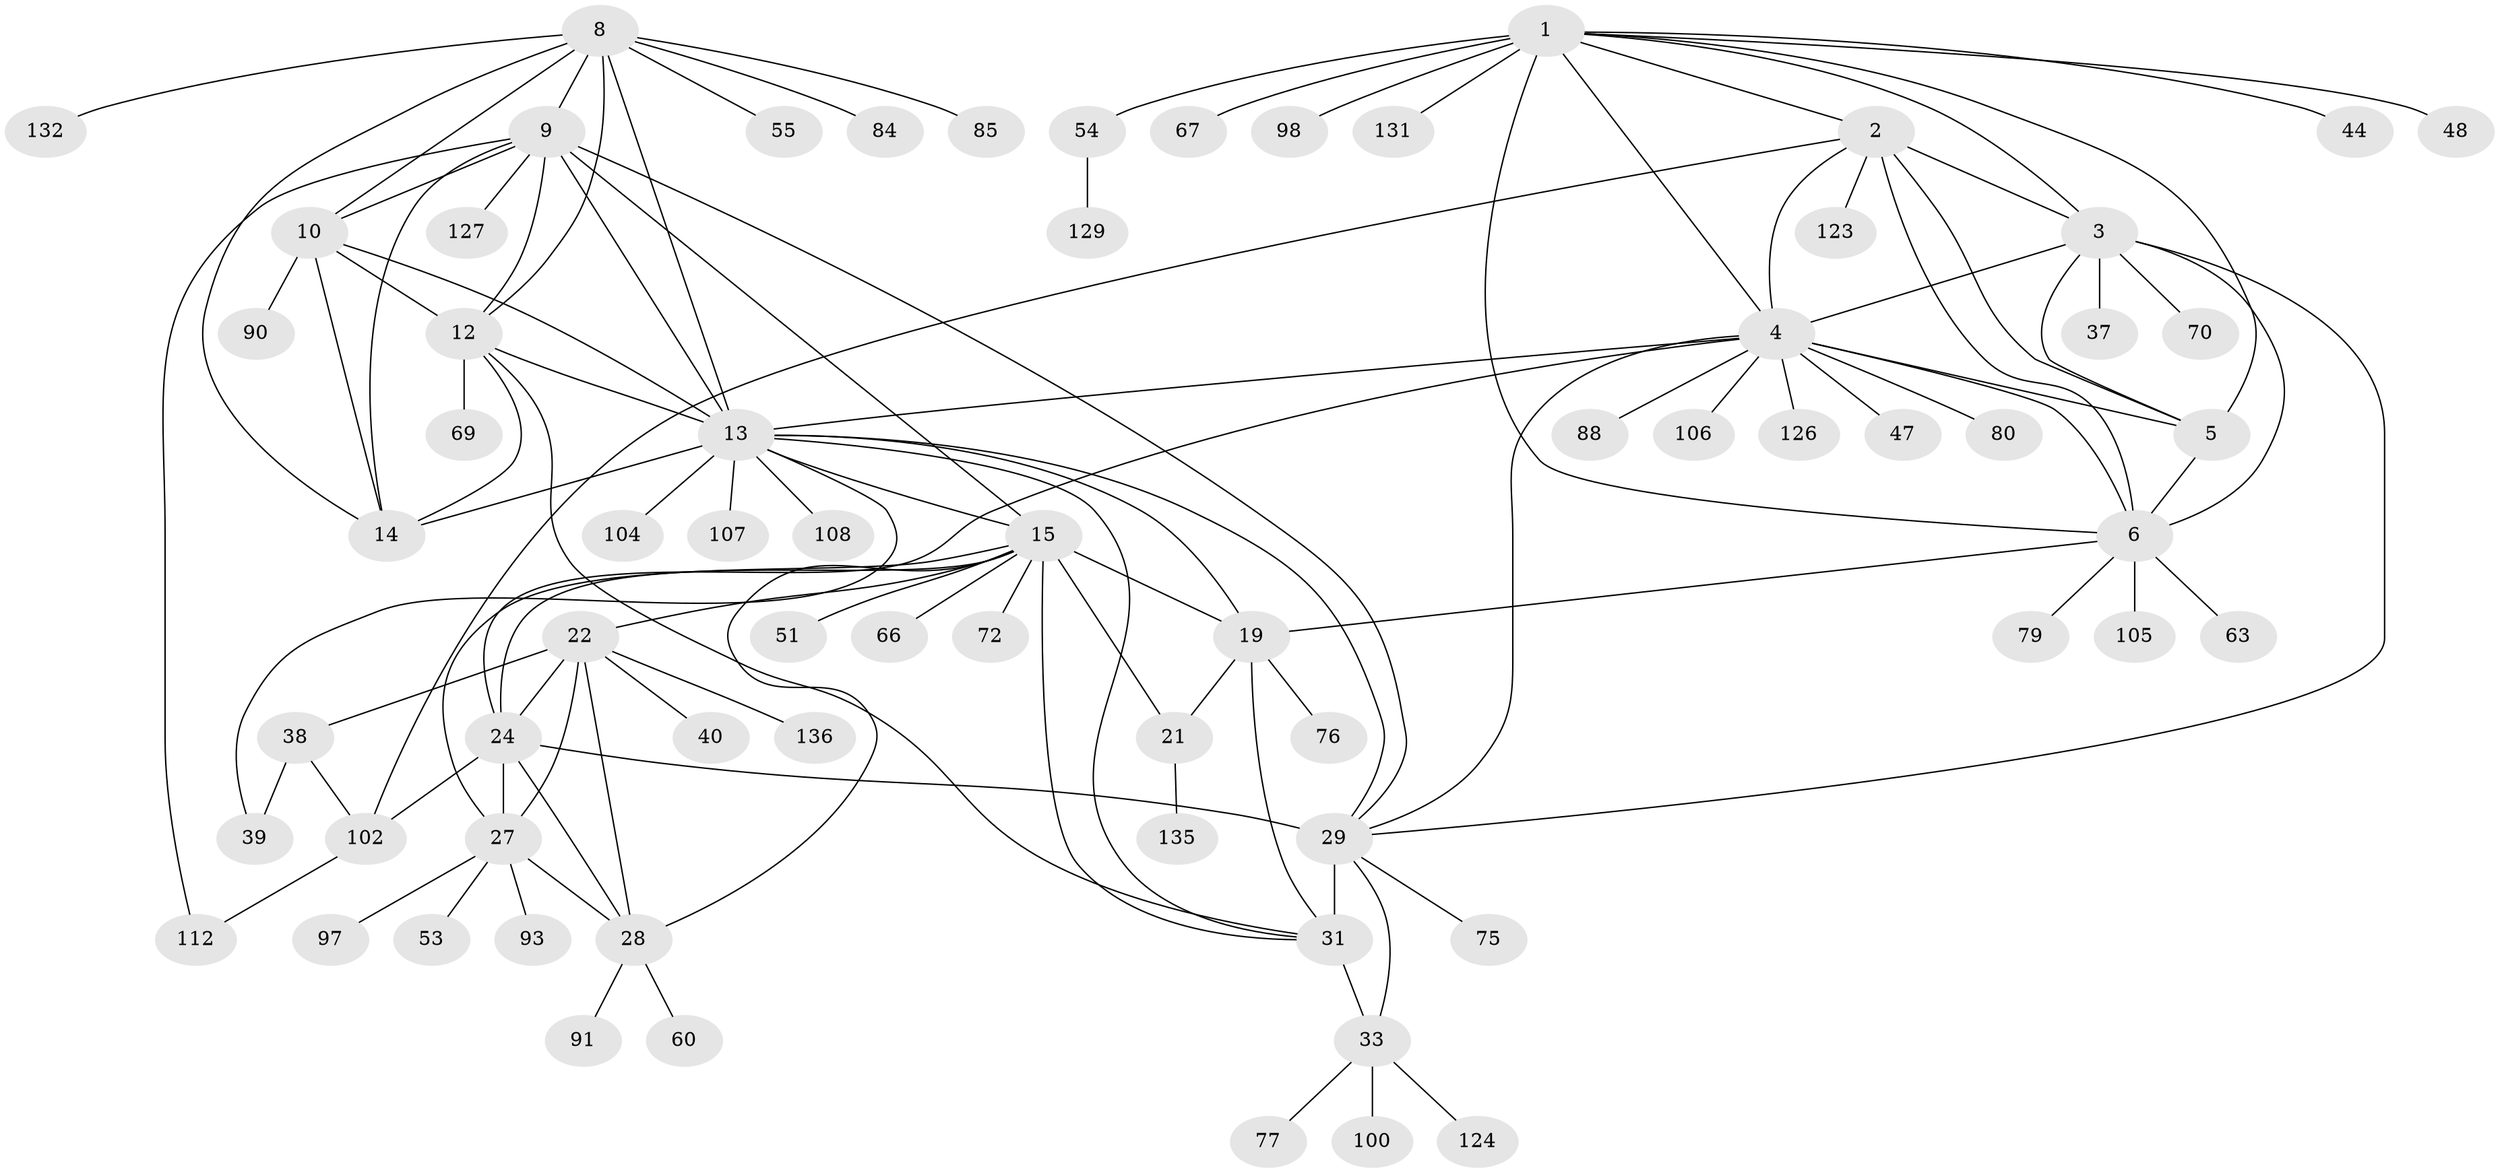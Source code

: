 // original degree distribution, {12: 0.02857142857142857, 8: 0.05, 9: 0.03571428571428571, 14: 0.014285714285714285, 6: 0.02142857142857143, 10: 0.05, 7: 0.03571428571428571, 11: 0.014285714285714285, 13: 0.007142857142857143, 1: 0.6071428571428571, 3: 0.02857142857142857, 2: 0.10714285714285714}
// Generated by graph-tools (version 1.1) at 2025/16/03/09/25 04:16:08]
// undirected, 70 vertices, 113 edges
graph export_dot {
graph [start="1"]
  node [color=gray90,style=filled];
  1;
  2;
  3;
  4;
  5;
  6 [super="+65+7"];
  8;
  9 [super="+11+56"];
  10;
  12;
  13 [super="+74+94+115+138"];
  14 [super="+92+130+46+71"];
  15 [super="+16+125+87+64+18+17"];
  19 [super="+52+20+43+49"];
  21;
  22 [super="+23+25+73+82+45"];
  24;
  27 [super="+41"];
  28;
  29 [super="+30+119"];
  31 [super="+32+89+99+117+62"];
  33;
  37;
  38;
  39;
  40;
  44;
  47;
  48;
  51;
  53;
  54;
  55;
  60;
  63;
  66;
  67;
  69;
  70;
  72 [super="+78"];
  75;
  76;
  77;
  79;
  80;
  84;
  85;
  88;
  90;
  91;
  93;
  97;
  98;
  100;
  102 [super="+109"];
  104;
  105;
  106;
  107;
  108;
  112;
  123;
  124;
  126;
  127;
  129;
  131;
  132;
  135;
  136;
  1 -- 2;
  1 -- 3;
  1 -- 4;
  1 -- 5;
  1 -- 6 [weight=2];
  1 -- 44;
  1 -- 48;
  1 -- 54;
  1 -- 67;
  1 -- 98;
  1 -- 131;
  2 -- 3;
  2 -- 4;
  2 -- 5;
  2 -- 6 [weight=2];
  2 -- 102;
  2 -- 123;
  3 -- 4;
  3 -- 5;
  3 -- 6 [weight=2];
  3 -- 29;
  3 -- 37;
  3 -- 70;
  4 -- 5;
  4 -- 6 [weight=2];
  4 -- 13;
  4 -- 24;
  4 -- 47;
  4 -- 80;
  4 -- 88;
  4 -- 106;
  4 -- 126;
  4 -- 29;
  5 -- 6 [weight=2];
  6 -- 63;
  6 -- 79;
  6 -- 105;
  6 -- 19;
  8 -- 9 [weight=2];
  8 -- 10;
  8 -- 12;
  8 -- 13;
  8 -- 14;
  8 -- 55;
  8 -- 84;
  8 -- 85;
  8 -- 132;
  9 -- 10 [weight=2];
  9 -- 12 [weight=2];
  9 -- 13 [weight=2];
  9 -- 14 [weight=2];
  9 -- 112;
  9 -- 15;
  9 -- 29;
  9 -- 127;
  10 -- 12;
  10 -- 13;
  10 -- 14;
  10 -- 90;
  12 -- 13;
  12 -- 14;
  12 -- 69;
  12 -- 31;
  13 -- 14;
  13 -- 19;
  13 -- 104;
  13 -- 107;
  13 -- 108;
  13 -- 31;
  13 -- 15;
  13 -- 39;
  13 -- 29;
  15 -- 19 [weight=8];
  15 -- 21 [weight=4];
  15 -- 51;
  15 -- 66;
  15 -- 31;
  15 -- 22 [weight=3];
  15 -- 24;
  15 -- 27;
  15 -- 28;
  15 -- 72;
  19 -- 21 [weight=2];
  19 -- 31;
  19 -- 76;
  21 -- 135;
  22 -- 24 [weight=3];
  22 -- 27 [weight=3];
  22 -- 28 [weight=3];
  22 -- 38;
  22 -- 40;
  22 -- 136;
  24 -- 27;
  24 -- 28;
  24 -- 102;
  24 -- 29;
  27 -- 28;
  27 -- 53;
  27 -- 93;
  27 -- 97;
  28 -- 60;
  28 -- 91;
  29 -- 31 [weight=9];
  29 -- 33 [weight=3];
  29 -- 75;
  31 -- 33 [weight=3];
  33 -- 77;
  33 -- 100;
  33 -- 124;
  38 -- 39;
  38 -- 102;
  54 -- 129;
  102 -- 112;
}
